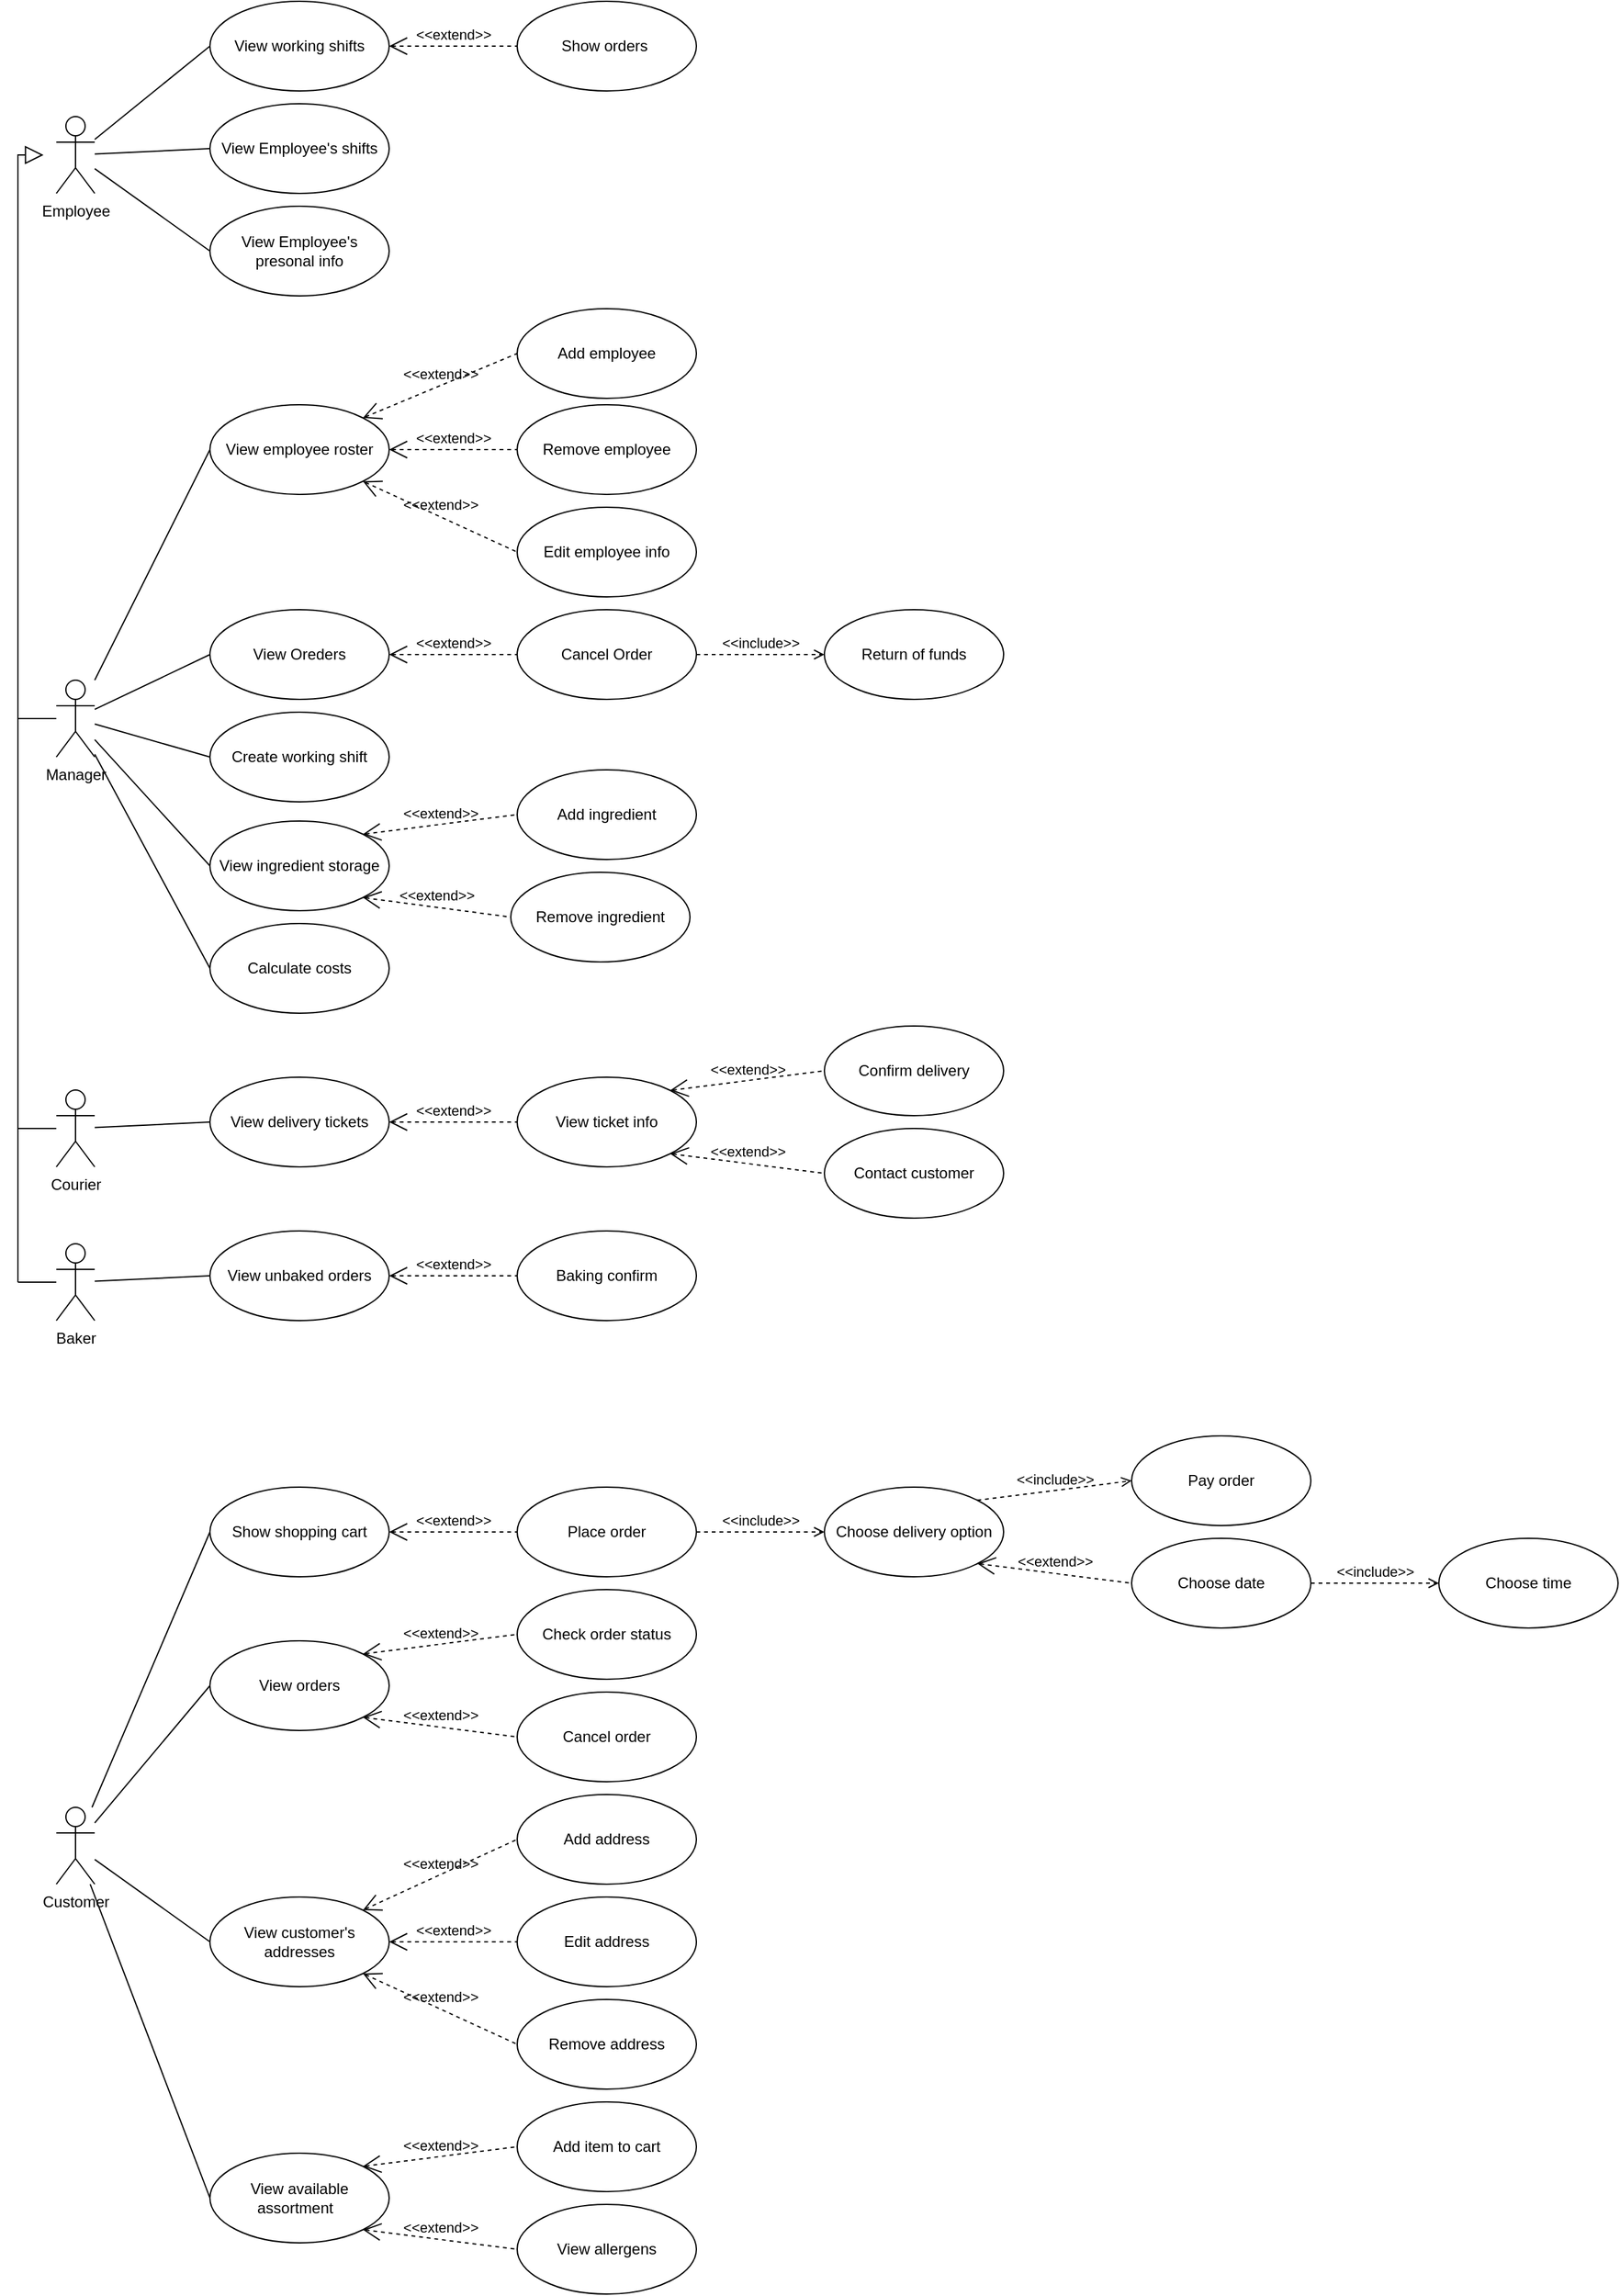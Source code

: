 <mxfile version="23.1.2" type="github">
  <diagram name="Page-1" id="9Vqm5GZMZz8noW9PzrCs">
    <mxGraphModel dx="1804" dy="640" grid="1" gridSize="10" guides="1" tooltips="1" connect="1" arrows="1" fold="1" page="1" pageScale="1" pageWidth="850" pageHeight="1100" math="0" shadow="0">
      <root>
        <mxCell id="0" />
        <mxCell id="1" parent="0" />
        <mxCell id="rpv8kUOx42k_lFc9GDVw-1" value="Employee" style="shape=umlActor;verticalLabelPosition=bottom;verticalAlign=top;html=1;outlineConnect=0;strokeColor=default;" parent="1" vertex="1">
          <mxGeometry x="40" y="140" width="30" height="60" as="geometry" />
        </mxCell>
        <mxCell id="rpv8kUOx42k_lFc9GDVw-2" value="View working shifts" style="ellipse;whiteSpace=wrap;html=1;" parent="1" vertex="1">
          <mxGeometry x="160" y="50" width="140" height="70" as="geometry" />
        </mxCell>
        <mxCell id="rpv8kUOx42k_lFc9GDVw-142" style="rounded=0;orthogonalLoop=1;jettySize=auto;html=1;exitX=0;exitY=0.5;exitDx=0;exitDy=0;endArrow=none;endFill=0;" parent="1" source="rpv8kUOx42k_lFc9GDVw-3" target="rpv8kUOx42k_lFc9GDVw-1" edge="1">
          <mxGeometry relative="1" as="geometry" />
        </mxCell>
        <mxCell id="rpv8kUOx42k_lFc9GDVw-3" value="View Employee&#39;s shifts" style="ellipse;whiteSpace=wrap;html=1;" parent="1" vertex="1">
          <mxGeometry x="160" y="130" width="140" height="70" as="geometry" />
        </mxCell>
        <mxCell id="rpv8kUOx42k_lFc9GDVw-4" value="Show orders&amp;nbsp;" style="ellipse;whiteSpace=wrap;html=1;" parent="1" vertex="1">
          <mxGeometry x="400" y="50" width="140" height="70" as="geometry" />
        </mxCell>
        <mxCell id="rpv8kUOx42k_lFc9GDVw-5" value="&amp;lt;&amp;lt;extend&amp;gt;&amp;gt;" style="edgeStyle=none;html=1;startArrow=open;endArrow=none;startSize=12;verticalAlign=bottom;dashed=1;labelBackgroundColor=none;rounded=0;exitX=1;exitY=0.5;exitDx=0;exitDy=0;entryX=0;entryY=0.5;entryDx=0;entryDy=0;" parent="1" source="rpv8kUOx42k_lFc9GDVw-2" target="rpv8kUOx42k_lFc9GDVw-4" edge="1">
          <mxGeometry width="160" relative="1" as="geometry">
            <mxPoint x="250" y="140" as="sourcePoint" />
            <mxPoint x="410" y="140" as="targetPoint" />
          </mxGeometry>
        </mxCell>
        <mxCell id="rpv8kUOx42k_lFc9GDVw-150" style="rounded=0;orthogonalLoop=1;jettySize=auto;html=1;exitX=0;exitY=0.5;exitDx=0;exitDy=0;endArrow=none;endFill=0;" parent="1" source="rpv8kUOx42k_lFc9GDVw-6" target="rpv8kUOx42k_lFc9GDVw-1" edge="1">
          <mxGeometry relative="1" as="geometry" />
        </mxCell>
        <mxCell id="rpv8kUOx42k_lFc9GDVw-6" value="View Employee&#39;s presonal info" style="ellipse;whiteSpace=wrap;html=1;" parent="1" vertex="1">
          <mxGeometry x="160" y="210" width="140" height="70" as="geometry" />
        </mxCell>
        <mxCell id="rpv8kUOx42k_lFc9GDVw-134" style="edgeStyle=orthogonalEdgeStyle;rounded=0;orthogonalLoop=1;jettySize=auto;html=1;endArrow=none;endFill=0;" parent="1" source="rpv8kUOx42k_lFc9GDVw-8" edge="1">
          <mxGeometry relative="1" as="geometry">
            <mxPoint x="10" y="610" as="targetPoint" />
          </mxGeometry>
        </mxCell>
        <mxCell id="rpv8kUOx42k_lFc9GDVw-8" value="Manager" style="shape=umlActor;verticalLabelPosition=bottom;verticalAlign=top;html=1;outlineConnect=0;strokeColor=default;" parent="1" vertex="1">
          <mxGeometry x="40" y="580" width="30" height="60" as="geometry" />
        </mxCell>
        <mxCell id="rpv8kUOx42k_lFc9GDVw-9" value="View employee roster" style="ellipse;whiteSpace=wrap;html=1;" parent="1" vertex="1">
          <mxGeometry x="160" y="365" width="140" height="70" as="geometry" />
        </mxCell>
        <mxCell id="rpv8kUOx42k_lFc9GDVw-151" style="rounded=0;orthogonalLoop=1;jettySize=auto;html=1;exitX=0;exitY=0.5;exitDx=0;exitDy=0;endArrow=none;endFill=0;" parent="1" source="rpv8kUOx42k_lFc9GDVw-10" target="rpv8kUOx42k_lFc9GDVw-8" edge="1">
          <mxGeometry relative="1" as="geometry" />
        </mxCell>
        <mxCell id="rpv8kUOx42k_lFc9GDVw-10" value="View Oreders" style="ellipse;whiteSpace=wrap;html=1;" parent="1" vertex="1">
          <mxGeometry x="160" y="525" width="140" height="70" as="geometry" />
        </mxCell>
        <mxCell id="rpv8kUOx42k_lFc9GDVw-11" value="Add employee" style="ellipse;whiteSpace=wrap;html=1;" parent="1" vertex="1">
          <mxGeometry x="400" y="290" width="140" height="70" as="geometry" />
        </mxCell>
        <mxCell id="rpv8kUOx42k_lFc9GDVw-12" value="&amp;lt;&amp;lt;extend&amp;gt;&amp;gt;" style="edgeStyle=none;html=1;startArrow=open;endArrow=none;startSize=12;verticalAlign=bottom;dashed=1;labelBackgroundColor=none;rounded=0;entryX=0;entryY=0.5;entryDx=0;entryDy=0;exitX=1;exitY=0;exitDx=0;exitDy=0;" parent="1" source="rpv8kUOx42k_lFc9GDVw-9" target="rpv8kUOx42k_lFc9GDVw-11" edge="1">
          <mxGeometry width="160" relative="1" as="geometry">
            <mxPoint x="290" y="345" as="sourcePoint" />
            <mxPoint x="400" y="320" as="targetPoint" />
          </mxGeometry>
        </mxCell>
        <mxCell id="rpv8kUOx42k_lFc9GDVw-14" value="Remove employee" style="ellipse;whiteSpace=wrap;html=1;" parent="1" vertex="1">
          <mxGeometry x="400" y="365" width="140" height="70" as="geometry" />
        </mxCell>
        <mxCell id="rpv8kUOx42k_lFc9GDVw-15" value="Edit employee info" style="ellipse;whiteSpace=wrap;html=1;" parent="1" vertex="1">
          <mxGeometry x="400" y="445" width="140" height="70" as="geometry" />
        </mxCell>
        <mxCell id="rpv8kUOx42k_lFc9GDVw-18" value="&amp;lt;&amp;lt;extend&amp;gt;&amp;gt;" style="edgeStyle=none;html=1;startArrow=open;endArrow=none;startSize=12;verticalAlign=bottom;dashed=1;labelBackgroundColor=none;rounded=0;exitX=1;exitY=0.5;exitDx=0;exitDy=0;entryX=0;entryY=0.5;entryDx=0;entryDy=0;" parent="1" source="rpv8kUOx42k_lFc9GDVw-9" target="rpv8kUOx42k_lFc9GDVw-14" edge="1">
          <mxGeometry width="160" relative="1" as="geometry">
            <mxPoint x="210" y="465" as="sourcePoint" />
            <mxPoint x="370" y="465" as="targetPoint" />
          </mxGeometry>
        </mxCell>
        <mxCell id="rpv8kUOx42k_lFc9GDVw-20" value="&amp;lt;&amp;lt;extend&amp;gt;&amp;gt;" style="edgeStyle=none;html=1;startArrow=open;endArrow=none;startSize=12;verticalAlign=bottom;dashed=1;labelBackgroundColor=none;rounded=0;entryX=0;entryY=0.5;entryDx=0;entryDy=0;exitX=1;exitY=1;exitDx=0;exitDy=0;" parent="1" source="rpv8kUOx42k_lFc9GDVw-9" target="rpv8kUOx42k_lFc9GDVw-15" edge="1">
          <mxGeometry width="160" relative="1" as="geometry">
            <mxPoint x="210" y="475" as="sourcePoint" />
            <mxPoint x="370" y="475" as="targetPoint" />
          </mxGeometry>
        </mxCell>
        <mxCell id="rpv8kUOx42k_lFc9GDVw-21" value="Cancel Order" style="ellipse;whiteSpace=wrap;html=1;" parent="1" vertex="1">
          <mxGeometry x="400" y="525" width="140" height="70" as="geometry" />
        </mxCell>
        <mxCell id="rpv8kUOx42k_lFc9GDVw-22" value="Return of funds" style="ellipse;whiteSpace=wrap;html=1;" parent="1" vertex="1">
          <mxGeometry x="640" y="525" width="140" height="70" as="geometry" />
        </mxCell>
        <mxCell id="rpv8kUOx42k_lFc9GDVw-23" value="&amp;lt;&amp;lt;include&amp;gt;&amp;gt;" style="edgeStyle=none;html=1;endArrow=open;verticalAlign=bottom;dashed=1;labelBackgroundColor=none;rounded=0;exitX=1;exitY=0.5;exitDx=0;exitDy=0;entryX=0;entryY=0.5;entryDx=0;entryDy=0;" parent="1" source="rpv8kUOx42k_lFc9GDVw-21" target="rpv8kUOx42k_lFc9GDVw-22" edge="1">
          <mxGeometry width="160" relative="1" as="geometry">
            <mxPoint x="490" y="655" as="sourcePoint" />
            <mxPoint x="650" y="655" as="targetPoint" />
          </mxGeometry>
        </mxCell>
        <mxCell id="rpv8kUOx42k_lFc9GDVw-24" value="&amp;lt;&amp;lt;extend&amp;gt;&amp;gt;" style="edgeStyle=none;html=1;startArrow=open;endArrow=none;startSize=12;verticalAlign=bottom;dashed=1;labelBackgroundColor=none;rounded=0;exitX=1;exitY=0.5;exitDx=0;exitDy=0;entryX=0;entryY=0.5;entryDx=0;entryDy=0;" parent="1" source="rpv8kUOx42k_lFc9GDVw-10" target="rpv8kUOx42k_lFc9GDVw-21" edge="1">
          <mxGeometry width="160" relative="1" as="geometry">
            <mxPoint x="340" y="545" as="sourcePoint" />
            <mxPoint x="500" y="545" as="targetPoint" />
          </mxGeometry>
        </mxCell>
        <mxCell id="rpv8kUOx42k_lFc9GDVw-149" style="rounded=0;orthogonalLoop=1;jettySize=auto;html=1;exitX=0;exitY=0.5;exitDx=0;exitDy=0;endArrow=none;endFill=0;" parent="1" source="rpv8kUOx42k_lFc9GDVw-25" target="rpv8kUOx42k_lFc9GDVw-8" edge="1">
          <mxGeometry relative="1" as="geometry" />
        </mxCell>
        <mxCell id="rpv8kUOx42k_lFc9GDVw-25" value="Create working shift" style="ellipse;whiteSpace=wrap;html=1;" parent="1" vertex="1">
          <mxGeometry x="160" y="605" width="140" height="70" as="geometry" />
        </mxCell>
        <mxCell id="rpv8kUOx42k_lFc9GDVw-148" style="rounded=0;orthogonalLoop=1;jettySize=auto;html=1;exitX=0;exitY=0.5;exitDx=0;exitDy=0;endArrow=none;endFill=0;" parent="1" source="rpv8kUOx42k_lFc9GDVw-26" target="rpv8kUOx42k_lFc9GDVw-8" edge="1">
          <mxGeometry relative="1" as="geometry" />
        </mxCell>
        <mxCell id="rpv8kUOx42k_lFc9GDVw-26" value="Calculate&amp;nbsp;costs" style="ellipse;whiteSpace=wrap;html=1;" parent="1" vertex="1">
          <mxGeometry x="160" y="770" width="140" height="70" as="geometry" />
        </mxCell>
        <mxCell id="rpv8kUOx42k_lFc9GDVw-152" style="rounded=0;orthogonalLoop=1;jettySize=auto;html=1;exitX=0;exitY=0.5;exitDx=0;exitDy=0;endArrow=none;endFill=0;" parent="1" source="rpv8kUOx42k_lFc9GDVw-27" target="rpv8kUOx42k_lFc9GDVw-8" edge="1">
          <mxGeometry relative="1" as="geometry" />
        </mxCell>
        <mxCell id="rpv8kUOx42k_lFc9GDVw-27" value="View&amp;nbsp;ingredient storage" style="ellipse;whiteSpace=wrap;html=1;" parent="1" vertex="1">
          <mxGeometry x="160" y="690" width="140" height="70" as="geometry" />
        </mxCell>
        <mxCell id="rpv8kUOx42k_lFc9GDVw-28" value="Add ingredient" style="ellipse;whiteSpace=wrap;html=1;" parent="1" vertex="1">
          <mxGeometry x="400" y="650" width="140" height="70" as="geometry" />
        </mxCell>
        <mxCell id="rpv8kUOx42k_lFc9GDVw-29" value="Remove ingredient" style="ellipse;whiteSpace=wrap;html=1;" parent="1" vertex="1">
          <mxGeometry x="395" y="730" width="140" height="70" as="geometry" />
        </mxCell>
        <mxCell id="rpv8kUOx42k_lFc9GDVw-31" value="&amp;lt;&amp;lt;extend&amp;gt;&amp;gt;" style="edgeStyle=none;html=1;startArrow=open;endArrow=none;startSize=12;verticalAlign=bottom;dashed=1;labelBackgroundColor=none;rounded=0;exitX=1;exitY=1;exitDx=0;exitDy=0;entryX=0;entryY=0.5;entryDx=0;entryDy=0;" parent="1" source="rpv8kUOx42k_lFc9GDVw-27" target="rpv8kUOx42k_lFc9GDVw-29" edge="1">
          <mxGeometry width="160" relative="1" as="geometry">
            <mxPoint x="235" y="840" as="sourcePoint" />
            <mxPoint x="395" y="840" as="targetPoint" />
          </mxGeometry>
        </mxCell>
        <mxCell id="rpv8kUOx42k_lFc9GDVw-32" value="&amp;lt;&amp;lt;extend&amp;gt;&amp;gt;" style="edgeStyle=none;html=1;startArrow=open;endArrow=none;startSize=12;verticalAlign=bottom;dashed=1;labelBackgroundColor=none;rounded=0;exitX=1;exitY=0;exitDx=0;exitDy=0;entryX=0;entryY=0.5;entryDx=0;entryDy=0;" parent="1" source="rpv8kUOx42k_lFc9GDVw-27" target="rpv8kUOx42k_lFc9GDVw-28" edge="1">
          <mxGeometry width="160" relative="1" as="geometry">
            <mxPoint x="290" y="740" as="sourcePoint" />
            <mxPoint x="380" y="700" as="targetPoint" />
          </mxGeometry>
        </mxCell>
        <mxCell id="rpv8kUOx42k_lFc9GDVw-135" style="edgeStyle=orthogonalEdgeStyle;rounded=0;orthogonalLoop=1;jettySize=auto;html=1;endArrow=none;endFill=0;" parent="1" source="rpv8kUOx42k_lFc9GDVw-36" edge="1">
          <mxGeometry relative="1" as="geometry">
            <mxPoint x="10" y="930" as="targetPoint" />
          </mxGeometry>
        </mxCell>
        <mxCell id="rpv8kUOx42k_lFc9GDVw-36" value="Courier" style="shape=umlActor;verticalLabelPosition=bottom;verticalAlign=top;html=1;outlineConnect=0;strokeColor=default;" parent="1" vertex="1">
          <mxGeometry x="40" y="900" width="30" height="60" as="geometry" />
        </mxCell>
        <mxCell id="rpv8kUOx42k_lFc9GDVw-153" style="rounded=0;orthogonalLoop=1;jettySize=auto;html=1;exitX=0;exitY=0.5;exitDx=0;exitDy=0;endArrow=none;endFill=0;" parent="1" source="rpv8kUOx42k_lFc9GDVw-37" target="rpv8kUOx42k_lFc9GDVw-36" edge="1">
          <mxGeometry relative="1" as="geometry" />
        </mxCell>
        <mxCell id="rpv8kUOx42k_lFc9GDVw-37" value="View delivery tickets" style="ellipse;whiteSpace=wrap;html=1;" parent="1" vertex="1">
          <mxGeometry x="160" y="890" width="140" height="70" as="geometry" />
        </mxCell>
        <mxCell id="rpv8kUOx42k_lFc9GDVw-39" value="View ticket info" style="ellipse;whiteSpace=wrap;html=1;" parent="1" vertex="1">
          <mxGeometry x="400" y="890" width="140" height="70" as="geometry" />
        </mxCell>
        <mxCell id="rpv8kUOx42k_lFc9GDVw-40" value="&amp;lt;&amp;lt;extend&amp;gt;&amp;gt;" style="edgeStyle=none;html=1;startArrow=open;endArrow=none;startSize=12;verticalAlign=bottom;dashed=1;labelBackgroundColor=none;rounded=0;exitX=1;exitY=0.5;exitDx=0;exitDy=0;entryX=0;entryY=0.5;entryDx=0;entryDy=0;" parent="1" source="rpv8kUOx42k_lFc9GDVw-37" target="rpv8kUOx42k_lFc9GDVw-39" edge="1">
          <mxGeometry width="160" relative="1" as="geometry">
            <mxPoint x="250" y="980" as="sourcePoint" />
            <mxPoint x="410" y="980" as="targetPoint" />
          </mxGeometry>
        </mxCell>
        <mxCell id="rpv8kUOx42k_lFc9GDVw-45" value="Confirm delivery" style="ellipse;whiteSpace=wrap;html=1;" parent="1" vertex="1">
          <mxGeometry x="640" y="850" width="140" height="70" as="geometry" />
        </mxCell>
        <mxCell id="rpv8kUOx42k_lFc9GDVw-46" value="Contact customer" style="ellipse;whiteSpace=wrap;html=1;" parent="1" vertex="1">
          <mxGeometry x="640" y="930" width="140" height="70" as="geometry" />
        </mxCell>
        <mxCell id="rpv8kUOx42k_lFc9GDVw-47" value="&amp;lt;&amp;lt;extend&amp;gt;&amp;gt;" style="edgeStyle=none;html=1;startArrow=open;endArrow=none;startSize=12;verticalAlign=bottom;dashed=1;labelBackgroundColor=none;rounded=0;exitX=1;exitY=0;exitDx=0;exitDy=0;entryX=0;entryY=0.5;entryDx=0;entryDy=0;" parent="1" source="rpv8kUOx42k_lFc9GDVw-39" target="rpv8kUOx42k_lFc9GDVw-45" edge="1">
          <mxGeometry width="160" relative="1" as="geometry">
            <mxPoint x="550" y="820" as="sourcePoint" />
            <mxPoint x="710" y="820" as="targetPoint" />
          </mxGeometry>
        </mxCell>
        <mxCell id="rpv8kUOx42k_lFc9GDVw-49" value="&amp;lt;&amp;lt;extend&amp;gt;&amp;gt;" style="edgeStyle=none;html=1;startArrow=open;endArrow=none;startSize=12;verticalAlign=bottom;dashed=1;labelBackgroundColor=none;rounded=0;exitX=1;exitY=1;exitDx=0;exitDy=0;entryX=0;entryY=0.5;entryDx=0;entryDy=0;" parent="1" source="rpv8kUOx42k_lFc9GDVw-39" target="rpv8kUOx42k_lFc9GDVw-46" edge="1">
          <mxGeometry width="160" relative="1" as="geometry">
            <mxPoint x="465" y="1030" as="sourcePoint" />
            <mxPoint x="625" y="1030" as="targetPoint" />
          </mxGeometry>
        </mxCell>
        <mxCell id="rpv8kUOx42k_lFc9GDVw-136" style="edgeStyle=orthogonalEdgeStyle;rounded=0;orthogonalLoop=1;jettySize=auto;html=1;endArrow=none;endFill=0;" parent="1" source="rpv8kUOx42k_lFc9GDVw-51" edge="1">
          <mxGeometry relative="1" as="geometry">
            <mxPoint x="10" y="1050" as="targetPoint" />
          </mxGeometry>
        </mxCell>
        <mxCell id="rpv8kUOx42k_lFc9GDVw-51" value="Baker" style="shape=umlActor;verticalLabelPosition=bottom;verticalAlign=top;html=1;outlineConnect=0;strokeColor=default;" parent="1" vertex="1">
          <mxGeometry x="40" y="1020" width="30" height="60" as="geometry" />
        </mxCell>
        <mxCell id="rpv8kUOx42k_lFc9GDVw-154" style="rounded=0;orthogonalLoop=1;jettySize=auto;html=1;exitX=0;exitY=0.5;exitDx=0;exitDy=0;endArrow=none;endFill=0;" parent="1" source="rpv8kUOx42k_lFc9GDVw-52" target="rpv8kUOx42k_lFc9GDVw-51" edge="1">
          <mxGeometry relative="1" as="geometry" />
        </mxCell>
        <mxCell id="rpv8kUOx42k_lFc9GDVw-52" value="View unbaked orders" style="ellipse;whiteSpace=wrap;html=1;" parent="1" vertex="1">
          <mxGeometry x="160" y="1010" width="140" height="70" as="geometry" />
        </mxCell>
        <mxCell id="rpv8kUOx42k_lFc9GDVw-53" value="Baking confirm" style="ellipse;whiteSpace=wrap;html=1;" parent="1" vertex="1">
          <mxGeometry x="400" y="1010" width="140" height="70" as="geometry" />
        </mxCell>
        <mxCell id="rpv8kUOx42k_lFc9GDVw-54" value="&amp;lt;&amp;lt;extend&amp;gt;&amp;gt;" style="edgeStyle=none;html=1;startArrow=open;endArrow=none;startSize=12;verticalAlign=bottom;dashed=1;labelBackgroundColor=none;rounded=0;exitX=1;exitY=0.5;exitDx=0;exitDy=0;entryX=0;entryY=0.5;entryDx=0;entryDy=0;" parent="1" source="rpv8kUOx42k_lFc9GDVw-52" target="rpv8kUOx42k_lFc9GDVw-53" edge="1">
          <mxGeometry width="160" relative="1" as="geometry">
            <mxPoint x="250" y="1100" as="sourcePoint" />
            <mxPoint x="410" y="1100" as="targetPoint" />
          </mxGeometry>
        </mxCell>
        <mxCell id="rpv8kUOx42k_lFc9GDVw-61" value="Customer" style="shape=umlActor;html=1;verticalLabelPosition=bottom;verticalAlign=top;align=center;" parent="1" vertex="1">
          <mxGeometry x="40" y="1460" width="30" height="60" as="geometry" />
        </mxCell>
        <mxCell id="rpv8kUOx42k_lFc9GDVw-156" style="rounded=0;orthogonalLoop=1;jettySize=auto;html=1;exitX=0;exitY=0.5;exitDx=0;exitDy=0;endArrow=none;endFill=0;" parent="1" source="rpv8kUOx42k_lFc9GDVw-64" target="rpv8kUOx42k_lFc9GDVw-61" edge="1">
          <mxGeometry relative="1" as="geometry" />
        </mxCell>
        <mxCell id="rpv8kUOx42k_lFc9GDVw-64" value="Show shopping cart" style="ellipse;whiteSpace=wrap;html=1;" parent="1" vertex="1">
          <mxGeometry x="160" y="1210" width="140" height="70" as="geometry" />
        </mxCell>
        <mxCell id="rpv8kUOx42k_lFc9GDVw-66" value="&amp;lt;&amp;lt;extend&amp;gt;&amp;gt;" style="edgeStyle=none;html=1;startArrow=open;endArrow=none;startSize=12;verticalAlign=bottom;dashed=1;labelBackgroundColor=none;rounded=0;exitX=1;exitY=0.5;exitDx=0;exitDy=0;entryX=0;entryY=0.5;entryDx=0;entryDy=0;" parent="1" source="rpv8kUOx42k_lFc9GDVw-64" target="rpv8kUOx42k_lFc9GDVw-67" edge="1">
          <mxGeometry width="160" relative="1" as="geometry">
            <mxPoint x="330" y="1244.62" as="sourcePoint" />
            <mxPoint x="380" y="1180" as="targetPoint" />
          </mxGeometry>
        </mxCell>
        <mxCell id="rpv8kUOx42k_lFc9GDVw-67" value="Place order" style="ellipse;whiteSpace=wrap;html=1;" parent="1" vertex="1">
          <mxGeometry x="400" y="1210" width="140" height="70" as="geometry" />
        </mxCell>
        <mxCell id="rpv8kUOx42k_lFc9GDVw-68" value="Choose delivery option" style="ellipse;whiteSpace=wrap;html=1;" parent="1" vertex="1">
          <mxGeometry x="640" y="1210" width="140" height="70" as="geometry" />
        </mxCell>
        <mxCell id="rpv8kUOx42k_lFc9GDVw-69" value="Pay order" style="ellipse;whiteSpace=wrap;html=1;" parent="1" vertex="1">
          <mxGeometry x="880" y="1170" width="140" height="70" as="geometry" />
        </mxCell>
        <mxCell id="rpv8kUOx42k_lFc9GDVw-70" value="Choose date" style="ellipse;whiteSpace=wrap;html=1;" parent="1" vertex="1">
          <mxGeometry x="880" y="1250" width="140" height="70" as="geometry" />
        </mxCell>
        <mxCell id="rpv8kUOx42k_lFc9GDVw-71" value="Choose time" style="ellipse;whiteSpace=wrap;html=1;" parent="1" vertex="1">
          <mxGeometry x="1120" y="1250" width="140" height="70" as="geometry" />
        </mxCell>
        <mxCell id="rpv8kUOx42k_lFc9GDVw-72" value="&amp;lt;&amp;lt;include&amp;gt;&amp;gt;" style="edgeStyle=none;html=1;endArrow=open;verticalAlign=bottom;dashed=1;labelBackgroundColor=none;rounded=0;exitX=1;exitY=0.5;exitDx=0;exitDy=0;entryX=0;entryY=0.5;entryDx=0;entryDy=0;" parent="1" source="rpv8kUOx42k_lFc9GDVw-67" target="rpv8kUOx42k_lFc9GDVw-68" edge="1">
          <mxGeometry width="160" relative="1" as="geometry">
            <mxPoint x="560" y="1240" as="sourcePoint" />
            <mxPoint x="720" y="1240" as="targetPoint" />
          </mxGeometry>
        </mxCell>
        <mxCell id="rpv8kUOx42k_lFc9GDVw-73" value="&amp;lt;&amp;lt;include&amp;gt;&amp;gt;" style="edgeStyle=none;html=1;endArrow=open;verticalAlign=bottom;dashed=1;labelBackgroundColor=none;rounded=0;exitX=1;exitY=0;exitDx=0;exitDy=0;entryX=0;entryY=0.5;entryDx=0;entryDy=0;" parent="1" source="rpv8kUOx42k_lFc9GDVw-68" target="rpv8kUOx42k_lFc9GDVw-69" edge="1">
          <mxGeometry width="160" relative="1" as="geometry">
            <mxPoint x="840" y="1300" as="sourcePoint" />
            <mxPoint x="870" y="1260" as="targetPoint" />
          </mxGeometry>
        </mxCell>
        <mxCell id="rpv8kUOx42k_lFc9GDVw-74" value="&amp;lt;&amp;lt;include&amp;gt;&amp;gt;" style="edgeStyle=none;html=1;endArrow=open;verticalAlign=bottom;dashed=1;labelBackgroundColor=none;rounded=0;exitX=1;exitY=0.5;exitDx=0;exitDy=0;entryX=0;entryY=0.5;entryDx=0;entryDy=0;" parent="1" source="rpv8kUOx42k_lFc9GDVw-70" target="rpv8kUOx42k_lFc9GDVw-71" edge="1">
          <mxGeometry width="160" relative="1" as="geometry">
            <mxPoint x="990" y="1410" as="sourcePoint" />
            <mxPoint x="1150" y="1410" as="targetPoint" />
          </mxGeometry>
        </mxCell>
        <mxCell id="rpv8kUOx42k_lFc9GDVw-75" value="&amp;lt;&amp;lt;extend&amp;gt;&amp;gt;" style="edgeStyle=none;html=1;startArrow=open;endArrow=none;startSize=12;verticalAlign=bottom;dashed=1;labelBackgroundColor=none;rounded=0;exitX=1;exitY=1;exitDx=0;exitDy=0;entryX=0;entryY=0.5;entryDx=0;entryDy=0;" parent="1" source="rpv8kUOx42k_lFc9GDVw-68" target="rpv8kUOx42k_lFc9GDVw-70" edge="1">
          <mxGeometry width="160" relative="1" as="geometry">
            <mxPoint x="880" y="1250" as="sourcePoint" />
            <mxPoint x="1040" y="1250" as="targetPoint" />
          </mxGeometry>
        </mxCell>
        <mxCell id="rpv8kUOx42k_lFc9GDVw-157" style="rounded=0;orthogonalLoop=1;jettySize=auto;html=1;exitX=0;exitY=0.5;exitDx=0;exitDy=0;endArrow=none;endFill=0;" parent="1" source="rpv8kUOx42k_lFc9GDVw-76" target="rpv8kUOx42k_lFc9GDVw-61" edge="1">
          <mxGeometry relative="1" as="geometry" />
        </mxCell>
        <mxCell id="rpv8kUOx42k_lFc9GDVw-76" value="View orders" style="ellipse;whiteSpace=wrap;html=1;" parent="1" vertex="1">
          <mxGeometry x="160" y="1330" width="140" height="70" as="geometry" />
        </mxCell>
        <mxCell id="rpv8kUOx42k_lFc9GDVw-77" value="Check order status" style="ellipse;whiteSpace=wrap;html=1;" parent="1" vertex="1">
          <mxGeometry x="400" y="1290" width="140" height="70" as="geometry" />
        </mxCell>
        <mxCell id="rpv8kUOx42k_lFc9GDVw-78" value="Cancel order" style="ellipse;whiteSpace=wrap;html=1;" parent="1" vertex="1">
          <mxGeometry x="400" y="1370" width="140" height="70" as="geometry" />
        </mxCell>
        <mxCell id="rpv8kUOx42k_lFc9GDVw-79" value="&amp;lt;&amp;lt;extend&amp;gt;&amp;gt;" style="edgeStyle=none;html=1;startArrow=open;endArrow=none;startSize=12;verticalAlign=bottom;dashed=1;labelBackgroundColor=none;rounded=0;exitX=1;exitY=0;exitDx=0;exitDy=0;entryX=0;entryY=0.5;entryDx=0;entryDy=0;" parent="1" source="rpv8kUOx42k_lFc9GDVw-76" target="rpv8kUOx42k_lFc9GDVw-77" edge="1">
          <mxGeometry width="160" relative="1" as="geometry">
            <mxPoint x="400" y="1350" as="sourcePoint" />
            <mxPoint x="560" y="1350" as="targetPoint" />
          </mxGeometry>
        </mxCell>
        <mxCell id="rpv8kUOx42k_lFc9GDVw-80" value="&amp;lt;&amp;lt;extend&amp;gt;&amp;gt;" style="edgeStyle=none;html=1;startArrow=open;endArrow=none;startSize=12;verticalAlign=bottom;dashed=1;labelBackgroundColor=none;rounded=0;exitX=1;exitY=1;exitDx=0;exitDy=0;entryX=0;entryY=0.5;entryDx=0;entryDy=0;" parent="1" source="rpv8kUOx42k_lFc9GDVw-76" target="rpv8kUOx42k_lFc9GDVw-78" edge="1">
          <mxGeometry width="160" relative="1" as="geometry">
            <mxPoint x="400" y="1350" as="sourcePoint" />
            <mxPoint x="560" y="1350" as="targetPoint" />
          </mxGeometry>
        </mxCell>
        <mxCell id="rpv8kUOx42k_lFc9GDVw-158" style="rounded=0;orthogonalLoop=1;jettySize=auto;html=1;exitX=0;exitY=0.5;exitDx=0;exitDy=0;endArrow=none;endFill=0;" parent="1" source="rpv8kUOx42k_lFc9GDVw-81" target="rpv8kUOx42k_lFc9GDVw-61" edge="1">
          <mxGeometry relative="1" as="geometry" />
        </mxCell>
        <mxCell id="rpv8kUOx42k_lFc9GDVw-81" value="View customer&#39;s addresses" style="ellipse;whiteSpace=wrap;html=1;" parent="1" vertex="1">
          <mxGeometry x="160" y="1530" width="140" height="70" as="geometry" />
        </mxCell>
        <mxCell id="rpv8kUOx42k_lFc9GDVw-82" value="Add address" style="ellipse;whiteSpace=wrap;html=1;" parent="1" vertex="1">
          <mxGeometry x="400" y="1450" width="140" height="70" as="geometry" />
        </mxCell>
        <mxCell id="rpv8kUOx42k_lFc9GDVw-83" value="Remove address" style="ellipse;whiteSpace=wrap;html=1;" parent="1" vertex="1">
          <mxGeometry x="400" y="1610" width="140" height="70" as="geometry" />
        </mxCell>
        <mxCell id="rpv8kUOx42k_lFc9GDVw-84" value="&amp;lt;&amp;lt;extend&amp;gt;&amp;gt;" style="edgeStyle=none;html=1;startArrow=open;endArrow=none;startSize=12;verticalAlign=bottom;dashed=1;labelBackgroundColor=none;rounded=0;exitX=1;exitY=0;exitDx=0;exitDy=0;entryX=0;entryY=0.5;entryDx=0;entryDy=0;" parent="1" source="rpv8kUOx42k_lFc9GDVw-81" target="rpv8kUOx42k_lFc9GDVw-82" edge="1">
          <mxGeometry width="160" relative="1" as="geometry">
            <mxPoint x="400" y="1550" as="sourcePoint" />
            <mxPoint x="560" y="1550" as="targetPoint" />
          </mxGeometry>
        </mxCell>
        <mxCell id="rpv8kUOx42k_lFc9GDVw-85" value="&amp;lt;&amp;lt;extend&amp;gt;&amp;gt;" style="edgeStyle=none;html=1;startArrow=open;endArrow=none;startSize=12;verticalAlign=bottom;dashed=1;labelBackgroundColor=none;rounded=0;exitX=1;exitY=1;exitDx=0;exitDy=0;entryX=0;entryY=0.5;entryDx=0;entryDy=0;" parent="1" source="rpv8kUOx42k_lFc9GDVw-81" target="rpv8kUOx42k_lFc9GDVw-83" edge="1">
          <mxGeometry width="160" relative="1" as="geometry">
            <mxPoint x="400" y="1550" as="sourcePoint" />
            <mxPoint x="560" y="1550" as="targetPoint" />
          </mxGeometry>
        </mxCell>
        <mxCell id="rpv8kUOx42k_lFc9GDVw-86" value="Edit address" style="ellipse;whiteSpace=wrap;html=1;" parent="1" vertex="1">
          <mxGeometry x="400" y="1530" width="140" height="70" as="geometry" />
        </mxCell>
        <mxCell id="rpv8kUOx42k_lFc9GDVw-88" value="&amp;lt;&amp;lt;extend&amp;gt;&amp;gt;" style="edgeStyle=none;html=1;startArrow=open;endArrow=none;startSize=12;verticalAlign=bottom;dashed=1;labelBackgroundColor=none;rounded=0;exitX=1;exitY=0.5;exitDx=0;exitDy=0;entryX=0;entryY=0.5;entryDx=0;entryDy=0;" parent="1" source="rpv8kUOx42k_lFc9GDVw-81" target="rpv8kUOx42k_lFc9GDVw-86" edge="1">
          <mxGeometry width="160" relative="1" as="geometry">
            <mxPoint x="320" y="1620" as="sourcePoint" />
            <mxPoint x="480" y="1620" as="targetPoint" />
          </mxGeometry>
        </mxCell>
        <mxCell id="rpv8kUOx42k_lFc9GDVw-159" style="rounded=0;orthogonalLoop=1;jettySize=auto;html=1;exitX=0;exitY=0.5;exitDx=0;exitDy=0;endArrow=none;endFill=0;" parent="1" source="rpv8kUOx42k_lFc9GDVw-89" target="rpv8kUOx42k_lFc9GDVw-61" edge="1">
          <mxGeometry relative="1" as="geometry" />
        </mxCell>
        <mxCell id="rpv8kUOx42k_lFc9GDVw-89" value="View available assortment&amp;nbsp;&amp;nbsp;" style="ellipse;whiteSpace=wrap;html=1;" parent="1" vertex="1">
          <mxGeometry x="160" y="1730" width="140" height="70" as="geometry" />
        </mxCell>
        <mxCell id="rpv8kUOx42k_lFc9GDVw-90" value="View allergens" style="ellipse;whiteSpace=wrap;html=1;" parent="1" vertex="1">
          <mxGeometry x="400" y="1770" width="140" height="70" as="geometry" />
        </mxCell>
        <mxCell id="rpv8kUOx42k_lFc9GDVw-93" value="&amp;lt;&amp;lt;extend&amp;gt;&amp;gt;" style="edgeStyle=none;html=1;startArrow=open;endArrow=none;startSize=12;verticalAlign=bottom;dashed=1;labelBackgroundColor=none;rounded=0;exitX=1;exitY=0;exitDx=0;exitDy=0;entryX=0;entryY=0.5;entryDx=0;entryDy=0;" parent="1" source="rpv8kUOx42k_lFc9GDVw-89" target="rpv8kUOx42k_lFc9GDVw-94" edge="1">
          <mxGeometry width="160" relative="1" as="geometry">
            <mxPoint x="400" y="1750" as="sourcePoint" />
            <mxPoint x="400" y="1765" as="targetPoint" />
          </mxGeometry>
        </mxCell>
        <mxCell id="rpv8kUOx42k_lFc9GDVw-94" value="Add item to cart" style="ellipse;whiteSpace=wrap;html=1;" parent="1" vertex="1">
          <mxGeometry x="400" y="1690" width="140" height="70" as="geometry" />
        </mxCell>
        <mxCell id="rpv8kUOx42k_lFc9GDVw-95" value="&amp;lt;&amp;lt;extend&amp;gt;&amp;gt;" style="edgeStyle=none;html=1;startArrow=open;endArrow=none;startSize=12;verticalAlign=bottom;dashed=1;labelBackgroundColor=none;rounded=0;entryX=0;entryY=0.5;entryDx=0;entryDy=0;exitX=1;exitY=1;exitDx=0;exitDy=0;" parent="1" source="rpv8kUOx42k_lFc9GDVw-89" target="rpv8kUOx42k_lFc9GDVw-90" edge="1">
          <mxGeometry width="160" relative="1" as="geometry">
            <mxPoint x="290" y="1830" as="sourcePoint" />
            <mxPoint x="670" y="1720" as="targetPoint" />
          </mxGeometry>
        </mxCell>
        <mxCell id="rpv8kUOx42k_lFc9GDVw-133" value="" style="edgeStyle=none;html=1;endArrow=block;endFill=0;endSize=12;verticalAlign=bottom;rounded=0;" parent="1" edge="1">
          <mxGeometry width="160" relative="1" as="geometry">
            <mxPoint x="10" y="1050" as="sourcePoint" />
            <mxPoint x="30" y="170" as="targetPoint" />
            <Array as="points">
              <mxPoint x="10" y="170" />
            </Array>
          </mxGeometry>
        </mxCell>
        <mxCell id="rpv8kUOx42k_lFc9GDVw-139" value="" style="edgeStyle=none;html=1;endArrow=none;verticalAlign=bottom;rounded=0;entryX=0;entryY=0.5;entryDx=0;entryDy=0;" parent="1" source="rpv8kUOx42k_lFc9GDVw-1" target="rpv8kUOx42k_lFc9GDVw-2" edge="1">
          <mxGeometry width="160" relative="1" as="geometry">
            <mxPoint x="70" y="170" as="sourcePoint" />
            <mxPoint x="290" y="100" as="targetPoint" />
          </mxGeometry>
        </mxCell>
        <mxCell id="rpv8kUOx42k_lFc9GDVw-141" value="" style="edgeStyle=none;html=1;endArrow=none;verticalAlign=bottom;rounded=0;entryX=0;entryY=0.5;entryDx=0;entryDy=0;" parent="1" source="rpv8kUOx42k_lFc9GDVw-8" target="rpv8kUOx42k_lFc9GDVw-9" edge="1">
          <mxGeometry width="160" relative="1" as="geometry">
            <mxPoint x="80" y="610" as="sourcePoint" />
            <mxPoint x="340" y="510" as="targetPoint" />
          </mxGeometry>
        </mxCell>
      </root>
    </mxGraphModel>
  </diagram>
</mxfile>
